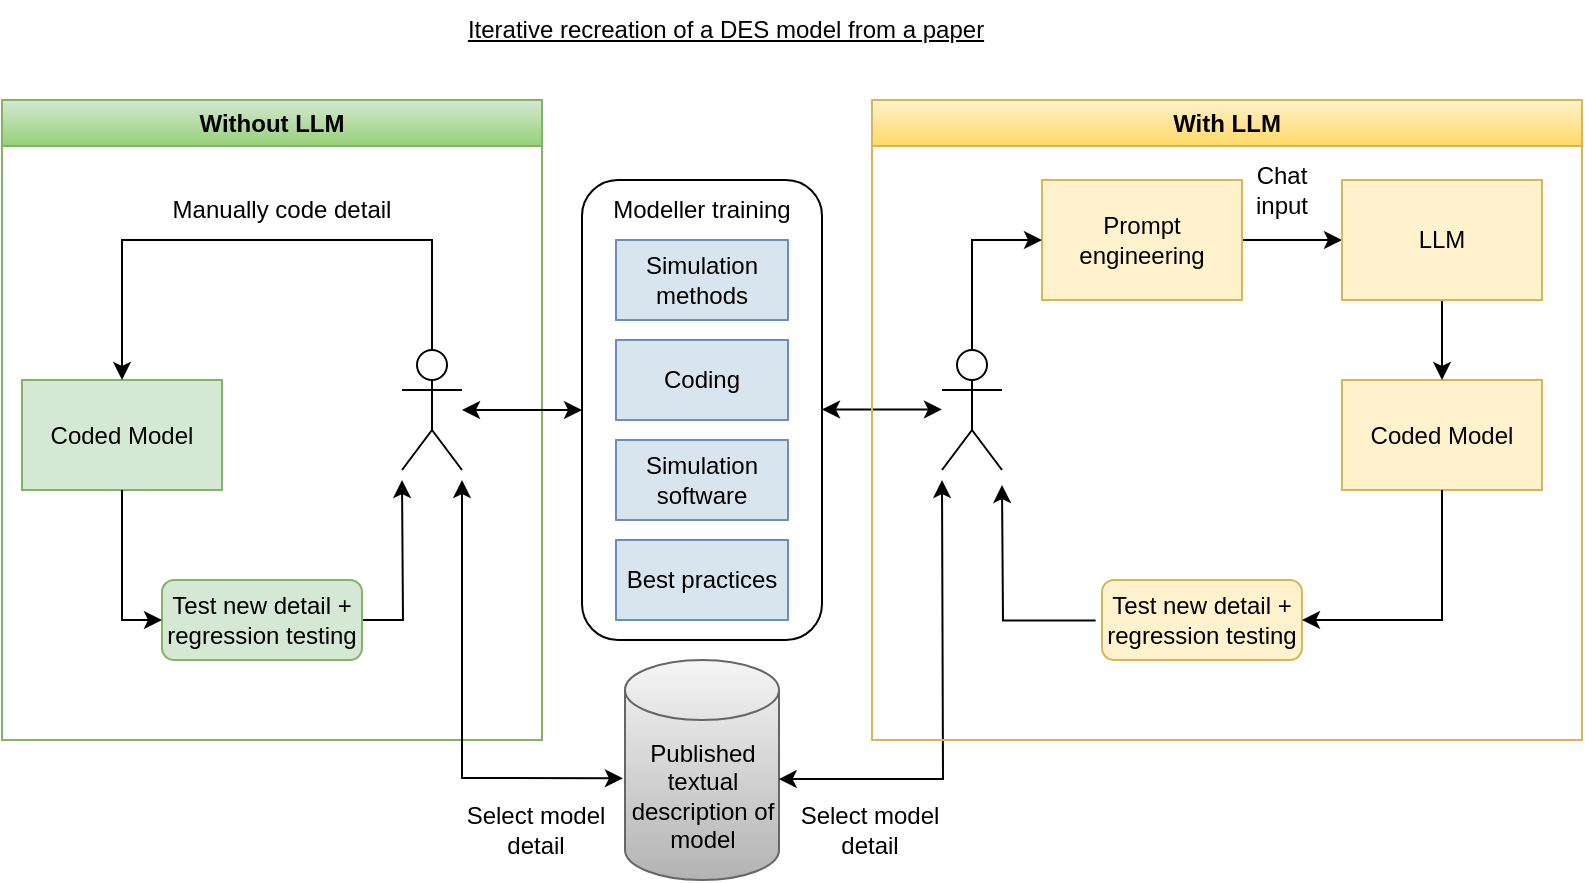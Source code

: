 <mxfile version="26.1.1">
  <diagram name="Page-1" id="2afLw1SPVsDStBJi_gai">
    <mxGraphModel dx="794" dy="1203" grid="1" gridSize="10" guides="1" tooltips="1" connect="1" arrows="1" fold="1" page="1" pageScale="1" pageWidth="827" pageHeight="1169" math="0" shadow="0">
      <root>
        <mxCell id="0" />
        <mxCell id="1" parent="0" />
        <mxCell id="QTzP44NzgKvsPXYBdJU8-72" value="Without LLM" style="swimlane;whiteSpace=wrap;html=1;fillColor=#d5e8d4;gradientColor=#97d077;strokeColor=#82b366;" parent="1" vertex="1">
          <mxGeometry x="20" y="270" width="270" height="320" as="geometry" />
        </mxCell>
        <mxCell id="QTzP44NzgKvsPXYBdJU8-11" value="" style="rounded=1;whiteSpace=wrap;html=1;" parent="1" vertex="1">
          <mxGeometry x="310" y="310" width="120" height="230" as="geometry" />
        </mxCell>
        <mxCell id="QTzP44NzgKvsPXYBdJU8-1" value="" style="shape=umlActor;verticalLabelPosition=bottom;verticalAlign=top;html=1;outlineConnect=0;" parent="1" vertex="1">
          <mxGeometry x="220" y="395" width="30" height="60" as="geometry" />
        </mxCell>
        <mxCell id="QTzP44NzgKvsPXYBdJU8-3" value="Simulation methods" style="rounded=0;whiteSpace=wrap;html=1;fillColor=#D8E4EE;strokeColor=#6C8EBF;" parent="1" vertex="1">
          <mxGeometry x="327" y="340" width="86" height="40" as="geometry" />
        </mxCell>
        <mxCell id="QTzP44NzgKvsPXYBdJU8-4" value="Coding" style="rounded=0;whiteSpace=wrap;html=1;fillColor=#D8E4EE;strokeColor=#6C8EBF;" parent="1" vertex="1">
          <mxGeometry x="327" y="390" width="86" height="40" as="geometry" />
        </mxCell>
        <mxCell id="QTzP44NzgKvsPXYBdJU8-5" value="Best practices" style="rounded=0;whiteSpace=wrap;html=1;fillColor=#D8E4EE;strokeColor=#6C8EBF;" parent="1" vertex="1">
          <mxGeometry x="327" y="490" width="86" height="40" as="geometry" />
        </mxCell>
        <mxCell id="QTzP44NzgKvsPXYBdJU8-6" value="Simulation software " style="rounded=0;whiteSpace=wrap;html=1;fillColor=#D8E4EE;strokeColor=#6C8EBF;" parent="1" vertex="1">
          <mxGeometry x="327" y="440" width="86" height="40" as="geometry" />
        </mxCell>
        <mxCell id="QTzP44NzgKvsPXYBdJU8-12" value="Modeller training" style="text;strokeColor=none;align=center;fillColor=none;html=1;verticalAlign=middle;whiteSpace=wrap;rounded=0;" parent="1" vertex="1">
          <mxGeometry x="320" y="310" width="100" height="30" as="geometry" />
        </mxCell>
        <mxCell id="QTzP44NzgKvsPXYBdJU8-13" style="edgeStyle=orthogonalEdgeStyle;rounded=0;orthogonalLoop=1;jettySize=auto;html=1;exitX=0.5;exitY=1;exitDx=0;exitDy=0;" parent="1" source="QTzP44NzgKvsPXYBdJU8-11" target="QTzP44NzgKvsPXYBdJU8-11" edge="1">
          <mxGeometry relative="1" as="geometry" />
        </mxCell>
        <mxCell id="QTzP44NzgKvsPXYBdJU8-14" value="Coded Model" style="rounded=0;whiteSpace=wrap;html=1;fillColor=light-dark(#D5E8D4,var(--ge-dark-color, #121212));strokeColor=light-dark(#82B366,#FFFFFF);" parent="1" vertex="1">
          <mxGeometry x="30" y="410" width="100" height="55" as="geometry" />
        </mxCell>
        <mxCell id="QTzP44NzgKvsPXYBdJU8-15" value="Published textual description of model" style="shape=cylinder3;whiteSpace=wrap;html=1;boundedLbl=1;backgroundOutline=1;size=15;fillColor=#f5f5f5;gradientColor=#b3b3b3;strokeColor=#666666;" parent="1" vertex="1">
          <mxGeometry x="331.5" y="550" width="77" height="110" as="geometry" />
        </mxCell>
        <mxCell id="QTzP44NzgKvsPXYBdJU8-22" style="edgeStyle=orthogonalEdgeStyle;rounded=0;orthogonalLoop=1;jettySize=auto;html=1;exitX=1;exitY=0.5;exitDx=0;exitDy=0;" parent="1" source="QTzP44NzgKvsPXYBdJU8-16" edge="1">
          <mxGeometry relative="1" as="geometry">
            <mxPoint x="220" y="460" as="targetPoint" />
          </mxGeometry>
        </mxCell>
        <mxCell id="QTzP44NzgKvsPXYBdJU8-16" value="Test new detail + regression testing" style="rounded=1;whiteSpace=wrap;html=1;fillColor=light-dark(#D5E8D4,var(--ge-dark-color, #121212));strokeColor=light-dark(#82B366,#FFFFFF);" parent="1" vertex="1">
          <mxGeometry x="100" y="510" width="100" height="40" as="geometry" />
        </mxCell>
        <mxCell id="QTzP44NzgKvsPXYBdJU8-19" style="edgeStyle=orthogonalEdgeStyle;rounded=0;orthogonalLoop=1;jettySize=auto;html=1;exitX=0.5;exitY=0;exitDx=0;exitDy=0;exitPerimeter=0;entryX=0.5;entryY=0;entryDx=0;entryDy=0;" parent="1" source="QTzP44NzgKvsPXYBdJU8-1" target="QTzP44NzgKvsPXYBdJU8-14" edge="1">
          <mxGeometry relative="1" as="geometry">
            <mxPoint x="90" y="380" as="targetPoint" />
            <Array as="points">
              <mxPoint x="235" y="340" />
              <mxPoint x="80" y="340" />
            </Array>
          </mxGeometry>
        </mxCell>
        <mxCell id="QTzP44NzgKvsPXYBdJU8-20" style="edgeStyle=orthogonalEdgeStyle;rounded=0;orthogonalLoop=1;jettySize=auto;html=1;exitX=0.5;exitY=1;exitDx=0;exitDy=0;entryX=0;entryY=0.5;entryDx=0;entryDy=0;" parent="1" source="QTzP44NzgKvsPXYBdJU8-14" target="QTzP44NzgKvsPXYBdJU8-16" edge="1">
          <mxGeometry relative="1" as="geometry" />
        </mxCell>
        <mxCell id="QTzP44NzgKvsPXYBdJU8-23" value="Manually code detail" style="text;strokeColor=none;align=center;fillColor=none;html=1;verticalAlign=middle;whiteSpace=wrap;rounded=0;" parent="1" vertex="1">
          <mxGeometry x="100" y="310" width="120" height="30" as="geometry" />
        </mxCell>
        <mxCell id="QTzP44NzgKvsPXYBdJU8-26" value="" style="endArrow=classic;startArrow=classic;html=1;rounded=0;entryX=0;entryY=0.5;entryDx=0;entryDy=0;" parent="1" source="QTzP44NzgKvsPXYBdJU8-1" target="QTzP44NzgKvsPXYBdJU8-11" edge="1">
          <mxGeometry width="50" height="50" relative="1" as="geometry">
            <mxPoint x="240" y="540" as="sourcePoint" />
            <mxPoint x="290" y="490" as="targetPoint" />
          </mxGeometry>
        </mxCell>
        <mxCell id="QTzP44NzgKvsPXYBdJU8-28" value="" style="endArrow=classic;html=1;rounded=0;exitX=-0.014;exitY=0.538;exitDx=0;exitDy=0;exitPerimeter=0;startArrow=classic;startFill=1;" parent="1" source="QTzP44NzgKvsPXYBdJU8-15" edge="1">
          <mxGeometry width="50" height="50" relative="1" as="geometry">
            <mxPoint x="240" y="540" as="sourcePoint" />
            <mxPoint x="250" y="460" as="targetPoint" />
            <Array as="points">
              <mxPoint x="250" y="609" />
            </Array>
          </mxGeometry>
        </mxCell>
        <mxCell id="QTzP44NzgKvsPXYBdJU8-47" style="edgeStyle=orthogonalEdgeStyle;rounded=0;orthogonalLoop=1;jettySize=auto;html=1;exitX=1;exitY=0.5;exitDx=0;exitDy=0;entryX=0;entryY=0.5;entryDx=0;entryDy=0;" parent="1" source="QTzP44NzgKvsPXYBdJU8-38" target="QTzP44NzgKvsPXYBdJU8-55" edge="1">
          <mxGeometry relative="1" as="geometry">
            <mxPoint x="704.4" y="341.938" as="targetPoint" />
          </mxGeometry>
        </mxCell>
        <mxCell id="QTzP44NzgKvsPXYBdJU8-38" value="Prompt engineering" style="rounded=0;whiteSpace=wrap;html=1;fillColor=#fff2cc;strokeColor=#d6b656;" parent="1" vertex="1">
          <mxGeometry x="540" y="310" width="100" height="60" as="geometry" />
        </mxCell>
        <mxCell id="QTzP44NzgKvsPXYBdJU8-44" style="edgeStyle=orthogonalEdgeStyle;rounded=0;orthogonalLoop=1;jettySize=auto;html=1;exitX=0.5;exitY=0;exitDx=0;exitDy=0;exitPerimeter=0;entryX=0;entryY=0.5;entryDx=0;entryDy=0;" parent="1" source="QTzP44NzgKvsPXYBdJU8-30" target="QTzP44NzgKvsPXYBdJU8-38" edge="1">
          <mxGeometry relative="1" as="geometry">
            <Array as="points">
              <mxPoint x="505" y="340" />
              <mxPoint x="540" y="340" />
            </Array>
          </mxGeometry>
        </mxCell>
        <mxCell id="QTzP44NzgKvsPXYBdJU8-30" value="" style="shape=umlActor;verticalLabelPosition=bottom;verticalAlign=top;html=1;outlineConnect=0;" parent="1" vertex="1">
          <mxGeometry x="490" y="395" width="30" height="60" as="geometry" />
        </mxCell>
        <mxCell id="QTzP44NzgKvsPXYBdJU8-31" value="Coded Model" style="rounded=0;whiteSpace=wrap;html=1;fillColor=#fff2cc;strokeColor=#d6b656;" parent="1" vertex="1">
          <mxGeometry x="690" y="410" width="100" height="55" as="geometry" />
        </mxCell>
        <mxCell id="QTzP44NzgKvsPXYBdJU8-32" style="edgeStyle=orthogonalEdgeStyle;rounded=0;orthogonalLoop=1;jettySize=auto;html=1;exitX=-0.032;exitY=0.505;exitDx=0;exitDy=0;exitPerimeter=0;" parent="1" source="QTzP44NzgKvsPXYBdJU8-33" edge="1">
          <mxGeometry relative="1" as="geometry">
            <mxPoint x="520" y="462.5" as="targetPoint" />
          </mxGeometry>
        </mxCell>
        <mxCell id="QTzP44NzgKvsPXYBdJU8-33" value="Test new detail + regression testing" style="rounded=1;whiteSpace=wrap;html=1;fillColor=#fff2cc;strokeColor=#d6b656;" parent="1" vertex="1">
          <mxGeometry x="570" y="510" width="100" height="40" as="geometry" />
        </mxCell>
        <mxCell id="QTzP44NzgKvsPXYBdJU8-35" style="edgeStyle=orthogonalEdgeStyle;rounded=0;orthogonalLoop=1;jettySize=auto;html=1;exitX=0.5;exitY=1;exitDx=0;exitDy=0;entryX=1;entryY=0.5;entryDx=0;entryDy=0;" parent="1" source="QTzP44NzgKvsPXYBdJU8-31" target="QTzP44NzgKvsPXYBdJU8-33" edge="1">
          <mxGeometry relative="1" as="geometry">
            <mxPoint x="827" y="511.5" as="sourcePoint" />
            <mxPoint x="707" y="576.5" as="targetPoint" />
          </mxGeometry>
        </mxCell>
        <mxCell id="QTzP44NzgKvsPXYBdJU8-39" style="edgeStyle=orthogonalEdgeStyle;rounded=0;orthogonalLoop=1;jettySize=auto;html=1;exitX=0.998;exitY=0.541;exitDx=0;exitDy=0;exitPerimeter=0;startArrow=classic;startFill=1;" parent="1" source="QTzP44NzgKvsPXYBdJU8-15" edge="1">
          <mxGeometry relative="1" as="geometry">
            <mxPoint x="490" y="460" as="targetPoint" />
          </mxGeometry>
        </mxCell>
        <mxCell id="QTzP44NzgKvsPXYBdJU8-42" value="Select model detail" style="text;strokeColor=none;align=center;fillColor=none;html=1;verticalAlign=middle;whiteSpace=wrap;rounded=0;" parent="1" vertex="1">
          <mxGeometry x="247" y="620" width="80" height="30" as="geometry" />
        </mxCell>
        <mxCell id="QTzP44NzgKvsPXYBdJU8-43" value="Select model detail" style="text;strokeColor=none;align=center;fillColor=none;html=1;verticalAlign=middle;whiteSpace=wrap;rounded=0;" parent="1" vertex="1">
          <mxGeometry x="414" y="620" width="80" height="30" as="geometry" />
        </mxCell>
        <mxCell id="QTzP44NzgKvsPXYBdJU8-50" style="edgeStyle=orthogonalEdgeStyle;rounded=0;orthogonalLoop=1;jettySize=auto;html=1;exitX=0.5;exitY=1;exitDx=0;exitDy=0;" parent="1" source="QTzP44NzgKvsPXYBdJU8-55" target="QTzP44NzgKvsPXYBdJU8-31" edge="1">
          <mxGeometry relative="1" as="geometry">
            <mxPoint x="739.5" y="372.438" as="sourcePoint" />
          </mxGeometry>
        </mxCell>
        <mxCell id="QTzP44NzgKvsPXYBdJU8-49" value="" style="endArrow=classic;startArrow=classic;html=1;rounded=0;entryX=0;entryY=0.5;entryDx=0;entryDy=0;" parent="1" edge="1">
          <mxGeometry width="50" height="50" relative="1" as="geometry">
            <mxPoint x="430" y="424.71" as="sourcePoint" />
            <mxPoint x="490" y="424.71" as="targetPoint" />
          </mxGeometry>
        </mxCell>
        <mxCell id="QTzP44NzgKvsPXYBdJU8-51" value="&lt;div&gt;Chat&lt;/div&gt;&lt;div&gt;input&lt;br&gt;&lt;/div&gt;" style="text;strokeColor=none;align=center;fillColor=none;html=1;verticalAlign=middle;whiteSpace=wrap;rounded=0;" parent="1" vertex="1">
          <mxGeometry x="630" y="300" width="60" height="30" as="geometry" />
        </mxCell>
        <mxCell id="QTzP44NzgKvsPXYBdJU8-54" value="Iterative recreation of a DES model from a paper" style="text;strokeColor=none;align=center;fillColor=none;html=1;verticalAlign=middle;whiteSpace=wrap;rounded=0;fontStyle=4" parent="1" vertex="1">
          <mxGeometry x="247" y="220" width="270" height="30" as="geometry" />
        </mxCell>
        <mxCell id="QTzP44NzgKvsPXYBdJU8-55" value="LLM" style="rounded=0;whiteSpace=wrap;html=1;fillColor=#fff2cc;strokeColor=#d6b656;" parent="1" vertex="1">
          <mxGeometry x="690" y="310" width="100" height="60" as="geometry" />
        </mxCell>
        <mxCell id="QTzP44NzgKvsPXYBdJU8-73" value="With LLM" style="swimlane;whiteSpace=wrap;html=1;fillColor=#fff2cc;gradientColor=#ffd966;strokeColor=#d6b656;" parent="1" vertex="1">
          <mxGeometry x="455" y="270" width="355" height="320" as="geometry" />
        </mxCell>
      </root>
    </mxGraphModel>
  </diagram>
</mxfile>
